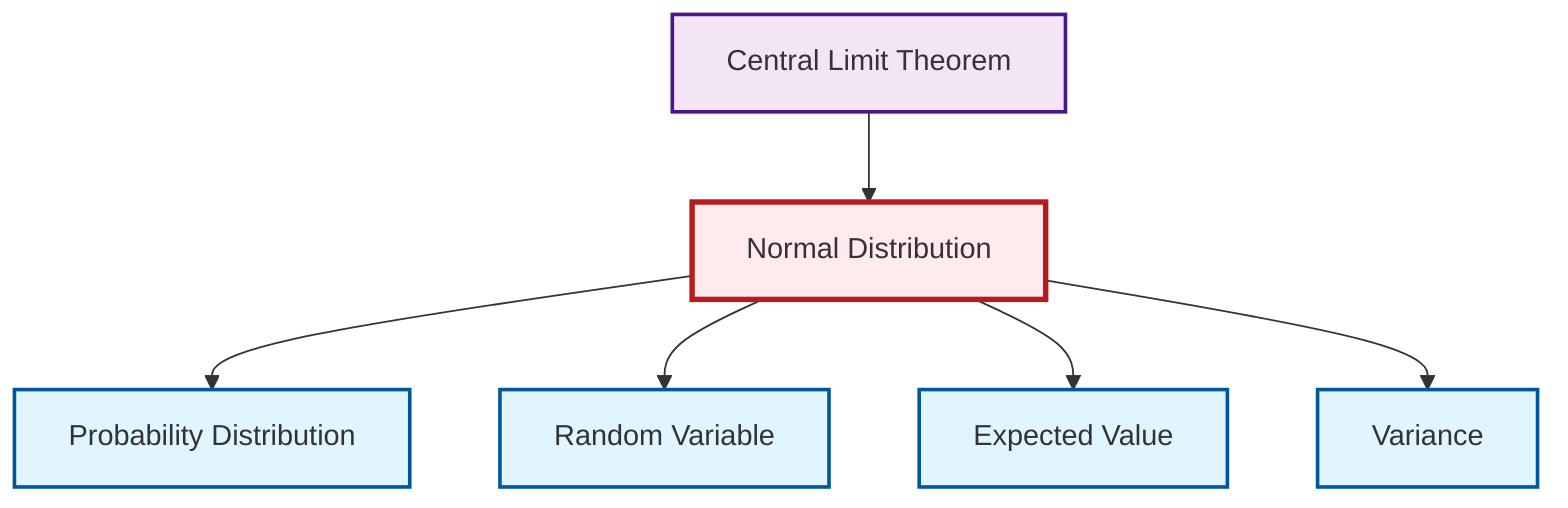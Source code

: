 graph TD
    classDef definition fill:#e1f5fe,stroke:#01579b,stroke-width:2px
    classDef theorem fill:#f3e5f5,stroke:#4a148c,stroke-width:2px
    classDef axiom fill:#fff3e0,stroke:#e65100,stroke-width:2px
    classDef example fill:#e8f5e9,stroke:#1b5e20,stroke-width:2px
    classDef current fill:#ffebee,stroke:#b71c1c,stroke-width:3px
    thm-central-limit["Central Limit Theorem"]:::theorem
    def-variance["Variance"]:::definition
    def-normal-distribution["Normal Distribution"]:::definition
    def-random-variable["Random Variable"]:::definition
    def-expectation["Expected Value"]:::definition
    def-probability-distribution["Probability Distribution"]:::definition
    thm-central-limit --> def-normal-distribution
    def-normal-distribution --> def-probability-distribution
    def-normal-distribution --> def-random-variable
    def-normal-distribution --> def-expectation
    def-normal-distribution --> def-variance
    class def-normal-distribution current